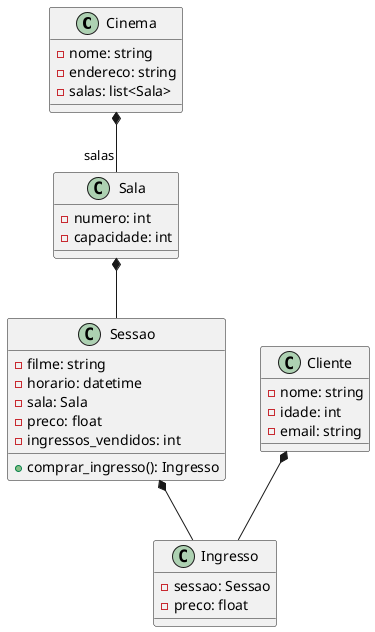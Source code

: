 @startuml diagrama_Cinema

class Cinema 
{
    - nome: string
    - endereco: string
    - salas: list<Sala>
}

class Sala
{
    - numero: int
    - capacidade: int
}

class Sessao 
{
    - filme: string
    - horario: datetime
    - sala: Sala
    - preco: float
    - ingressos_vendidos: int
    + comprar_ingresso(): Ingresso
}

class Ingresso 
{
    - sessao: Sessao
    - preco: float
}

class Cliente 
{
    - nome: string
    - idade: int
    - email: string
}

Cinema *-- "salas" Sala
Sala *-- Sessao
Sessao *-- Ingresso
Cliente *-- Ingresso

@enduml
